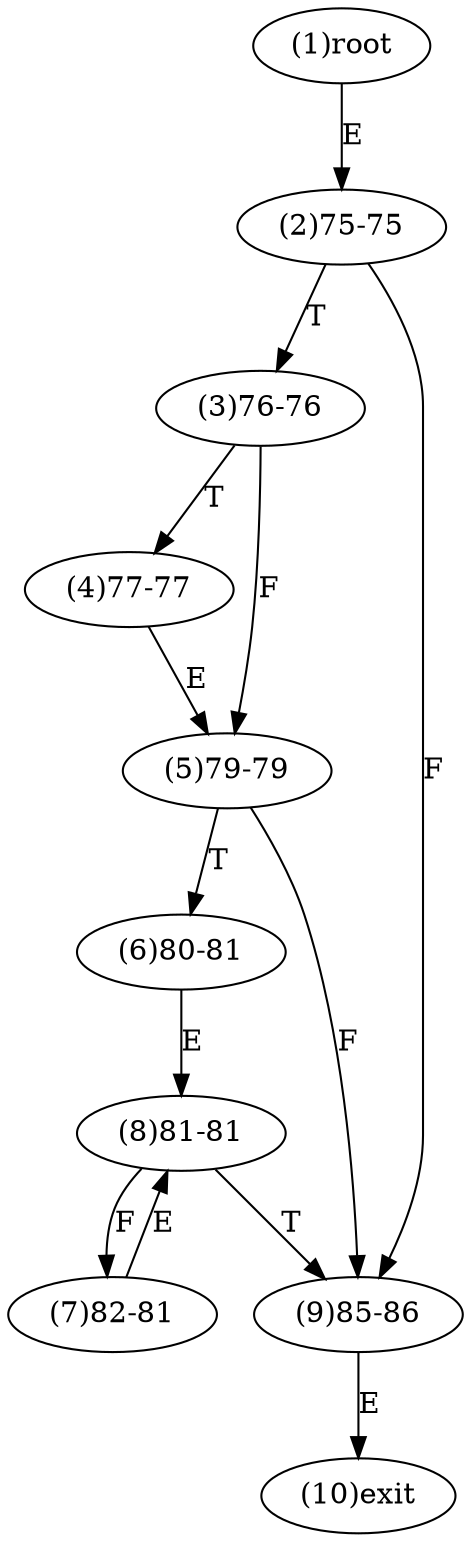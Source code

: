 digraph "" { 
1[ label="(1)root"];
2[ label="(2)75-75"];
3[ label="(3)76-76"];
4[ label="(4)77-77"];
5[ label="(5)79-79"];
6[ label="(6)80-81"];
7[ label="(7)82-81"];
8[ label="(8)81-81"];
9[ label="(9)85-86"];
10[ label="(10)exit"];
1->2[ label="E"];
2->9[ label="F"];
2->3[ label="T"];
3->5[ label="F"];
3->4[ label="T"];
4->5[ label="E"];
5->9[ label="F"];
5->6[ label="T"];
6->8[ label="E"];
7->8[ label="E"];
8->7[ label="F"];
8->9[ label="T"];
9->10[ label="E"];
}